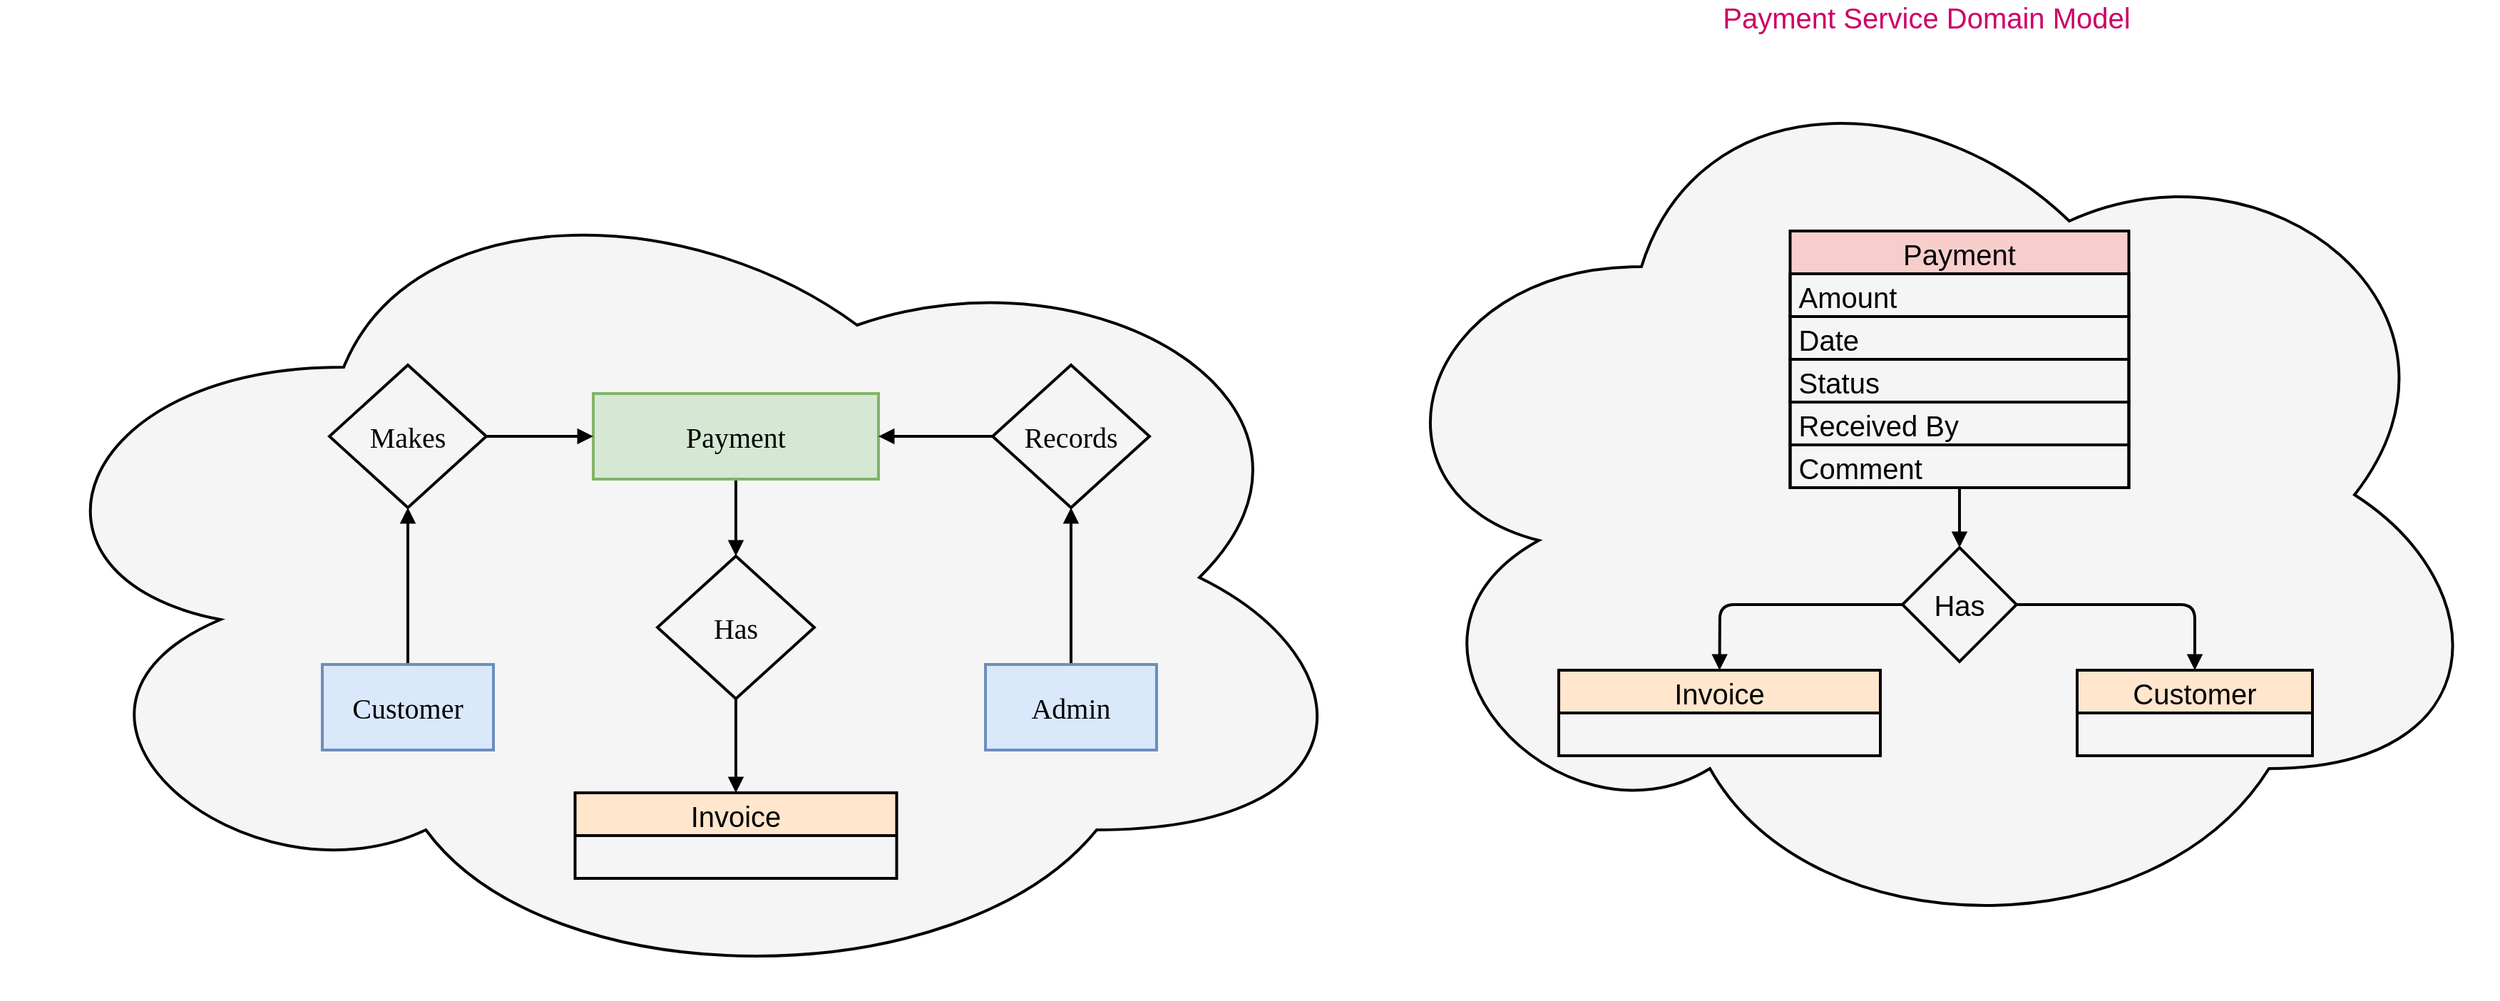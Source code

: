 <mxfile>
    <diagram id="R2lEEEUBdFMjLlhIrx00" name="Page-1">
        <mxGraphModel dx="2086" dy="2313" grid="1" gridSize="10" guides="1" tooltips="1" connect="1" arrows="1" fold="1" page="1" pageScale="1" pageWidth="850" pageHeight="1100" math="0" shadow="0" extFonts="Permanent Marker^https://fonts.googleapis.com/css?family=Permanent+Marker">
            <root>
                <mxCell id="0"/>
                <mxCell id="1" parent="0"/>
                <mxCell id="87" value="Payment Service Domain Model" style="ellipse;shape=cloud;whiteSpace=wrap;html=1;fillColor=#f5f5f5;fontColor=#CC0066;strokeColor=#000000;strokeWidth=2;labelPosition=center;verticalLabelPosition=top;align=center;verticalAlign=bottom;fontSize=20;" parent="1" vertex="1">
                    <mxGeometry x="170" y="-63" width="800" height="640" as="geometry"/>
                </mxCell>
                <mxCell id="88" value="Payment" style="swimlane;fontStyle=0;childLayout=stackLayout;horizontal=1;startSize=30;horizontalStack=0;resizeParent=1;resizeParentMax=0;resizeLast=0;collapsible=1;marginBottom=0;fillColor=#f8cecc;strokeColor=#000000;fontSize=20;strokeWidth=2;" parent="1" vertex="1">
                    <mxGeometry x="474.25" y="72" width="237.5" height="180" as="geometry"/>
                </mxCell>
                <mxCell id="89" value="Amount" style="text;strokeColor=#000000;fillColor=none;align=left;verticalAlign=middle;spacingLeft=4;spacingRight=4;overflow=hidden;points=[[0,0.5],[1,0.5]];portConstraint=eastwest;rotatable=0;fontSize=20;strokeWidth=2;" parent="88" vertex="1">
                    <mxGeometry y="30" width="237.5" height="30" as="geometry"/>
                </mxCell>
                <mxCell id="100" value="Date" style="text;strokeColor=#000000;fillColor=none;align=left;verticalAlign=middle;spacingLeft=4;spacingRight=4;overflow=hidden;points=[[0,0.5],[1,0.5]];portConstraint=eastwest;rotatable=0;fontSize=20;strokeWidth=2;" parent="88" vertex="1">
                    <mxGeometry y="60" width="237.5" height="30" as="geometry"/>
                </mxCell>
                <mxCell id="121" value="Status" style="text;strokeColor=#000000;fillColor=none;align=left;verticalAlign=middle;spacingLeft=4;spacingRight=4;overflow=hidden;points=[[0,0.5],[1,0.5]];portConstraint=eastwest;rotatable=0;fontSize=20;strokeWidth=2;" parent="88" vertex="1">
                    <mxGeometry y="90" width="237.5" height="30" as="geometry"/>
                </mxCell>
                <mxCell id="122" value="Received By" style="text;strokeColor=#000000;fillColor=none;align=left;verticalAlign=middle;spacingLeft=4;spacingRight=4;overflow=hidden;points=[[0,0.5],[1,0.5]];portConstraint=eastwest;rotatable=0;fontSize=20;strokeWidth=2;" parent="88" vertex="1">
                    <mxGeometry y="120" width="237.5" height="30" as="geometry"/>
                </mxCell>
                <mxCell id="123" value="Comment" style="text;strokeColor=#000000;fillColor=none;align=left;verticalAlign=middle;spacingLeft=4;spacingRight=4;overflow=hidden;points=[[0,0.5],[1,0.5]];portConstraint=eastwest;rotatable=0;fontSize=20;strokeWidth=2;" parent="88" vertex="1">
                    <mxGeometry y="150" width="237.5" height="30" as="geometry"/>
                </mxCell>
                <mxCell id="94" value="Invoice" style="swimlane;fontStyle=0;childLayout=stackLayout;horizontal=1;startSize=30;horizontalStack=0;resizeParent=1;resizeParentMax=0;resizeLast=0;collapsible=1;marginBottom=0;fillColor=#ffe6cc;strokeColor=#000000;fontSize=20;strokeWidth=2;" parent="1" vertex="1">
                    <mxGeometry x="312" y="380" width="225.5" height="60" as="geometry"/>
                </mxCell>
                <mxCell id="116" style="edgeStyle=none;html=1;exitX=1;exitY=0.5;exitDx=0;exitDy=0;entryX=0.5;entryY=0;entryDx=0;entryDy=0;endArrow=block;endFill=1;strokeWidth=2;strokeColor=#000000;" parent="1" source="102" target="112" edge="1">
                    <mxGeometry relative="1" as="geometry">
                        <Array as="points">
                            <mxPoint x="758" y="334"/>
                        </Array>
                        <mxPoint x="630" y="334" as="sourcePoint"/>
                        <mxPoint x="693.5" y="420" as="targetPoint"/>
                    </mxGeometry>
                </mxCell>
                <mxCell id="102" value="Has" style="rhombus;whiteSpace=wrap;html=1;fontSize=20;fillColor=none;strokeWidth=2;strokeColor=#000000;" parent="1" vertex="1">
                    <mxGeometry x="553" y="294" width="80" height="80" as="geometry"/>
                </mxCell>
                <mxCell id="109" style="edgeStyle=none;html=1;entryX=0.5;entryY=0;entryDx=0;entryDy=0;fontSize=20;endArrow=block;endFill=1;strokeWidth=2;exitX=0.5;exitY=1.033;exitDx=0;exitDy=0;exitPerimeter=0;strokeColor=#000000;" parent="1" source="123" target="102" edge="1">
                    <mxGeometry relative="1" as="geometry">
                        <mxPoint x="593" y="260" as="sourcePoint"/>
                    </mxGeometry>
                </mxCell>
                <mxCell id="111" style="edgeStyle=none;html=1;entryX=0.5;entryY=0;entryDx=0;entryDy=0;fontSize=20;endArrow=block;endFill=1;strokeWidth=2;exitX=0;exitY=0.5;exitDx=0;exitDy=0;strokeColor=#000000;" parent="1" source="102" target="94" edge="1">
                    <mxGeometry relative="1" as="geometry">
                        <mxPoint x="592" y="370" as="sourcePoint"/>
                        <mxPoint x="602" y="304" as="targetPoint"/>
                        <Array as="points">
                            <mxPoint x="425" y="334"/>
                        </Array>
                    </mxGeometry>
                </mxCell>
                <mxCell id="112" value="Customer" style="swimlane;fontStyle=0;childLayout=stackLayout;horizontal=1;startSize=30;horizontalStack=0;resizeParent=1;resizeParentMax=0;resizeLast=0;collapsible=1;marginBottom=0;fillColor=#ffe6cc;strokeColor=#000000;fontSize=20;strokeWidth=2;" parent="1" vertex="1">
                    <mxGeometry x="675.5" y="380" width="165" height="60" as="geometry"/>
                </mxCell>
                <mxCell id="124" value="" style="ellipse;shape=cloud;whiteSpace=wrap;html=1;fillColor=#f5f5f5;fontColor=#CC0066;strokeColor=#000000;strokeWidth=2;labelPosition=center;verticalLabelPosition=top;align=center;verticalAlign=bottom;fontSize=20;" vertex="1" parent="1">
                    <mxGeometry x="-780" y="20" width="960" height="590" as="geometry"/>
                </mxCell>
                <mxCell id="131" value="Invoice" style="swimlane;fontStyle=0;childLayout=stackLayout;horizontal=1;startSize=30;horizontalStack=0;resizeParent=1;resizeParentMax=0;resizeLast=0;collapsible=1;marginBottom=0;fillColor=#ffe6cc;strokeColor=#000000;fontSize=20;strokeWidth=2;" vertex="1" parent="1">
                    <mxGeometry x="-377.75" y="466" width="225.5" height="60" as="geometry"/>
                </mxCell>
                <mxCell id="139" style="edgeStyle=none;html=1;exitX=0.5;exitY=1;exitDx=0;exitDy=0;entryX=0.5;entryY=0;entryDx=0;entryDy=0;strokeWidth=2;endArrow=block;endFill=1;" edge="1" parent="1" source="137" target="138">
                    <mxGeometry relative="1" as="geometry"/>
                </mxCell>
                <mxCell id="137" value="Payment" style="rounded=0;whiteSpace=wrap;html=1;labelBackgroundColor=none;labelBorderColor=none;spacing=0;fontSize=20;fillColor=#d5e8d4;strokeColor=#82b366;sketch=0;glass=0;fontFamily=Verdana;strokeWidth=2;" vertex="1" parent="1">
                    <mxGeometry x="-365" y="186" width="200" height="60" as="geometry"/>
                </mxCell>
                <mxCell id="149" style="edgeStyle=none;html=1;exitX=0.5;exitY=1;exitDx=0;exitDy=0;entryX=0.5;entryY=0;entryDx=0;entryDy=0;endArrow=block;endFill=1;strokeWidth=2;" edge="1" parent="1" source="138" target="131">
                    <mxGeometry relative="1" as="geometry"/>
                </mxCell>
                <mxCell id="138" value="Has" style="rhombus;whiteSpace=wrap;html=1;fontSize=20;fillColor=none;strokeWidth=2;strokeColor=#000000;fontFamily=Verdana;" vertex="1" parent="1">
                    <mxGeometry x="-320" y="300" width="110" height="100" as="geometry"/>
                </mxCell>
                <mxCell id="150" style="edgeStyle=none;html=1;exitX=0.5;exitY=0;exitDx=0;exitDy=0;entryX=0.5;entryY=1;entryDx=0;entryDy=0;endArrow=block;endFill=1;strokeWidth=2;" edge="1" parent="1" source="140" target="142">
                    <mxGeometry relative="1" as="geometry"/>
                </mxCell>
                <mxCell id="140" value="Customer" style="rounded=0;whiteSpace=wrap;html=1;labelBackgroundColor=none;labelBorderColor=none;spacing=0;fontSize=20;fillColor=#dae8fc;strokeColor=#6c8ebf;sketch=0;glass=0;fontFamily=Verdana;strokeWidth=2;" vertex="1" parent="1">
                    <mxGeometry x="-555" y="376" width="120" height="60" as="geometry"/>
                </mxCell>
                <mxCell id="147" style="edgeStyle=none;html=1;exitX=0.5;exitY=0;exitDx=0;exitDy=0;entryX=0.5;entryY=1;entryDx=0;entryDy=0;endArrow=block;endFill=1;strokeWidth=2;" edge="1" parent="1" source="141" target="145">
                    <mxGeometry relative="1" as="geometry"/>
                </mxCell>
                <mxCell id="141" value="Admin" style="rounded=0;whiteSpace=wrap;html=1;labelBackgroundColor=none;labelBorderColor=none;spacing=0;fontSize=20;fillColor=#dae8fc;strokeColor=#6c8ebf;sketch=0;glass=0;fontFamily=Verdana;strokeWidth=2;" vertex="1" parent="1">
                    <mxGeometry x="-90" y="376" width="120" height="60" as="geometry"/>
                </mxCell>
                <mxCell id="144" style="edgeStyle=none;html=1;exitX=1;exitY=0.5;exitDx=0;exitDy=0;entryX=0;entryY=0.5;entryDx=0;entryDy=0;endArrow=block;endFill=1;strokeWidth=2;" edge="1" parent="1" source="142" target="137">
                    <mxGeometry relative="1" as="geometry"/>
                </mxCell>
                <mxCell id="142" value="Makes" style="rhombus;whiteSpace=wrap;html=1;fontSize=20;fillColor=none;strokeWidth=2;strokeColor=#000000;fontFamily=Verdana;" vertex="1" parent="1">
                    <mxGeometry x="-550" y="166" width="110" height="100" as="geometry"/>
                </mxCell>
                <mxCell id="148" style="edgeStyle=none;html=1;exitX=0;exitY=0.5;exitDx=0;exitDy=0;entryX=1;entryY=0.5;entryDx=0;entryDy=0;endArrow=block;endFill=1;strokeWidth=2;" edge="1" parent="1" source="145" target="137">
                    <mxGeometry relative="1" as="geometry"/>
                </mxCell>
                <mxCell id="145" value="Records" style="rhombus;whiteSpace=wrap;html=1;fontSize=20;fillColor=none;strokeWidth=2;strokeColor=#000000;fontFamily=Verdana;" vertex="1" parent="1">
                    <mxGeometry x="-85" y="166" width="110" height="100" as="geometry"/>
                </mxCell>
            </root>
        </mxGraphModel>
    </diagram>
</mxfile>